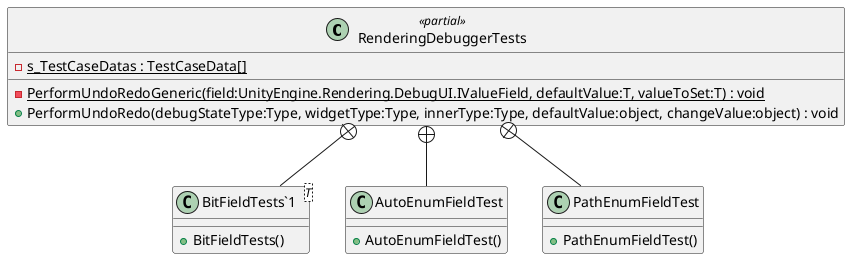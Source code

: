 @startuml
class RenderingDebuggerTests <<partial>> {
    - {static} PerformUndoRedoGeneric(field:UnityEngine.Rendering.DebugUI.IValueField, defaultValue:T, valueToSet:T) : void
    {static} - s_TestCaseDatas : TestCaseData[]
    + PerformUndoRedo(debugStateType:Type, widgetType:Type, innerType:Type, defaultValue:object, changeValue:object) : void
}
class "BitFieldTests`1"<T> {
    + BitFieldTests()
}
class AutoEnumFieldTest {
    + AutoEnumFieldTest()
}
class PathEnumFieldTest {
    + PathEnumFieldTest()
}
RenderingDebuggerTests +-- "BitFieldTests`1"
RenderingDebuggerTests +-- AutoEnumFieldTest
RenderingDebuggerTests +-- PathEnumFieldTest
@enduml
